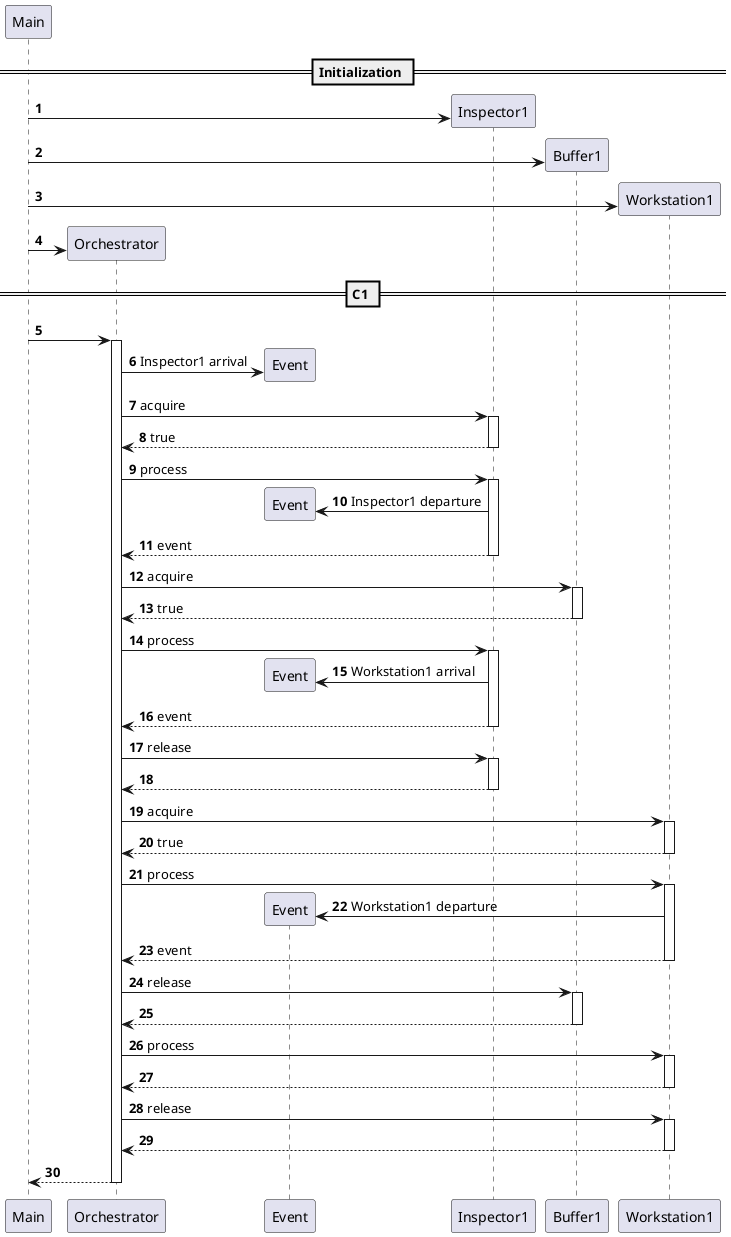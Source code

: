@startuml
'https://plantuml.com/sequence-diagram

autonumber
participant Main
participant Orchestrator
participant Event
participant Inspector1
participant Buffer1
participant Workstation1

== Initialization ==
Main -> Inspector1 **
Main -> Buffer1 **
Main -> Workstation1 **
Main -> Orchestrator **
== C1 ==
Main -> Orchestrator ++
Orchestrator -> Event **: Inspector1 arrival
Orchestrator -> Inspector1 ++: acquire
return true
Orchestrator -> Inspector1 ++: process
Inspector1 -> Event **: Inspector1 departure
return event
Orchestrator -> Buffer1 ++: acquire
return true
Orchestrator -> Inspector1 ++: process
Inspector1 -> Event **: Workstation1 arrival
return event
Orchestrator -> Inspector1 ++: release
return
Orchestrator -> Workstation1 ++: acquire
return true
Orchestrator -> Workstation1 ++: process
Workstation1 -> Event **: Workstation1 departure
return event
Orchestrator -> Buffer1 ++: release
return
Orchestrator -> Workstation1 ++: process
return
Orchestrator -> Workstation1 ++: release
return
return

@enduml